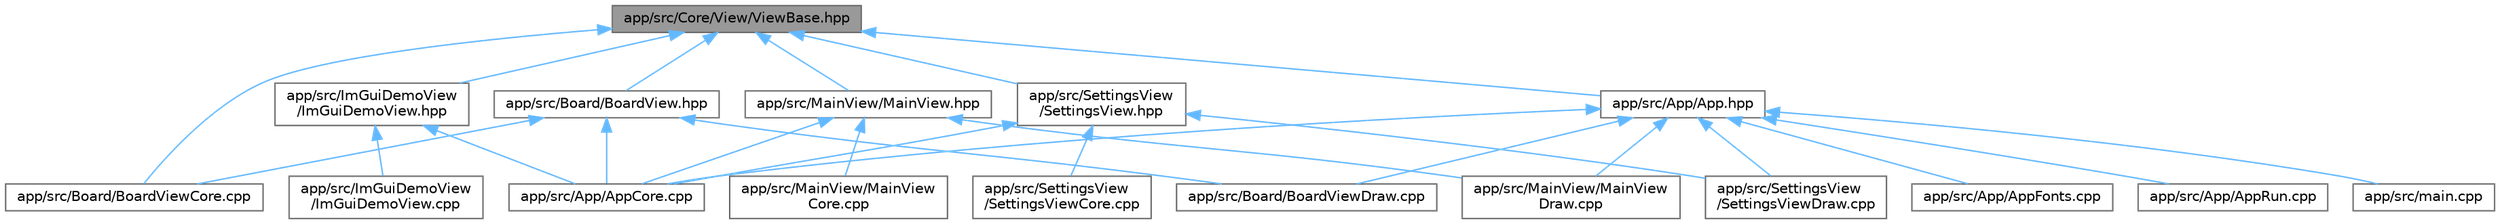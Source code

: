 digraph "app/src/Core/View/ViewBase.hpp"
{
 // LATEX_PDF_SIZE
  bgcolor="transparent";
  edge [fontname=Helvetica,fontsize=10,labelfontname=Helvetica,labelfontsize=10];
  node [fontname=Helvetica,fontsize=10,shape=box,height=0.2,width=0.4];
  Node1 [id="Node000001",label="app/src/Core/View/ViewBase.hpp",height=0.2,width=0.4,color="gray40", fillcolor="grey60", style="filled", fontcolor="black",tooltip=" "];
  Node1 -> Node2 [id="edge1_Node000001_Node000002",dir="back",color="steelblue1",style="solid",tooltip=" "];
  Node2 [id="Node000002",label="app/src/App/App.hpp",height=0.2,width=0.4,color="grey40", fillcolor="white", style="filled",URL="$App_8hpp.html",tooltip=" "];
  Node2 -> Node3 [id="edge2_Node000002_Node000003",dir="back",color="steelblue1",style="solid",tooltip=" "];
  Node3 [id="Node000003",label="app/src/App/AppCore.cpp",height=0.2,width=0.4,color="grey40", fillcolor="white", style="filled",URL="$AppCore_8cpp.html",tooltip=" "];
  Node2 -> Node4 [id="edge3_Node000002_Node000004",dir="back",color="steelblue1",style="solid",tooltip=" "];
  Node4 [id="Node000004",label="app/src/App/AppFonts.cpp",height=0.2,width=0.4,color="grey40", fillcolor="white", style="filled",URL="$AppFonts_8cpp.html",tooltip=" "];
  Node2 -> Node5 [id="edge4_Node000002_Node000005",dir="back",color="steelblue1",style="solid",tooltip=" "];
  Node5 [id="Node000005",label="app/src/App/AppRun.cpp",height=0.2,width=0.4,color="grey40", fillcolor="white", style="filled",URL="$AppRun_8cpp.html",tooltip=" "];
  Node2 -> Node6 [id="edge5_Node000002_Node000006",dir="back",color="steelblue1",style="solid",tooltip=" "];
  Node6 [id="Node000006",label="app/src/Board/BoardViewDraw.cpp",height=0.2,width=0.4,color="grey40", fillcolor="white", style="filled",URL="$BoardViewDraw_8cpp.html",tooltip=" "];
  Node2 -> Node7 [id="edge6_Node000002_Node000007",dir="back",color="steelblue1",style="solid",tooltip=" "];
  Node7 [id="Node000007",label="app/src/MainView/MainView\lDraw.cpp",height=0.2,width=0.4,color="grey40", fillcolor="white", style="filled",URL="$MainViewDraw_8cpp.html",tooltip=" "];
  Node2 -> Node8 [id="edge7_Node000002_Node000008",dir="back",color="steelblue1",style="solid",tooltip=" "];
  Node8 [id="Node000008",label="app/src/SettingsView\l/SettingsViewDraw.cpp",height=0.2,width=0.4,color="grey40", fillcolor="white", style="filled",URL="$SettingsViewDraw_8cpp.html",tooltip=" "];
  Node2 -> Node9 [id="edge8_Node000002_Node000009",dir="back",color="steelblue1",style="solid",tooltip=" "];
  Node9 [id="Node000009",label="app/src/main.cpp",height=0.2,width=0.4,color="grey40", fillcolor="white", style="filled",URL="$main_8cpp.html",tooltip=" "];
  Node1 -> Node10 [id="edge9_Node000001_Node000010",dir="back",color="steelblue1",style="solid",tooltip=" "];
  Node10 [id="Node000010",label="app/src/Board/BoardView.hpp",height=0.2,width=0.4,color="grey40", fillcolor="white", style="filled",URL="$BoardView_8hpp.html",tooltip=" "];
  Node10 -> Node3 [id="edge10_Node000010_Node000003",dir="back",color="steelblue1",style="solid",tooltip=" "];
  Node10 -> Node11 [id="edge11_Node000010_Node000011",dir="back",color="steelblue1",style="solid",tooltip=" "];
  Node11 [id="Node000011",label="app/src/Board/BoardViewCore.cpp",height=0.2,width=0.4,color="grey40", fillcolor="white", style="filled",URL="$BoardViewCore_8cpp.html",tooltip=" "];
  Node10 -> Node6 [id="edge12_Node000010_Node000006",dir="back",color="steelblue1",style="solid",tooltip=" "];
  Node1 -> Node11 [id="edge13_Node000001_Node000011",dir="back",color="steelblue1",style="solid",tooltip=" "];
  Node1 -> Node12 [id="edge14_Node000001_Node000012",dir="back",color="steelblue1",style="solid",tooltip=" "];
  Node12 [id="Node000012",label="app/src/ImGuiDemoView\l/ImGuiDemoView.hpp",height=0.2,width=0.4,color="grey40", fillcolor="white", style="filled",URL="$ImGuiDemoView_8hpp.html",tooltip=" "];
  Node12 -> Node3 [id="edge15_Node000012_Node000003",dir="back",color="steelblue1",style="solid",tooltip=" "];
  Node12 -> Node13 [id="edge16_Node000012_Node000013",dir="back",color="steelblue1",style="solid",tooltip=" "];
  Node13 [id="Node000013",label="app/src/ImGuiDemoView\l/ImGuiDemoView.cpp",height=0.2,width=0.4,color="grey40", fillcolor="white", style="filled",URL="$ImGuiDemoView_8cpp.html",tooltip=" "];
  Node1 -> Node14 [id="edge17_Node000001_Node000014",dir="back",color="steelblue1",style="solid",tooltip=" "];
  Node14 [id="Node000014",label="app/src/MainView/MainView.hpp",height=0.2,width=0.4,color="grey40", fillcolor="white", style="filled",URL="$MainView_8hpp.html",tooltip=" "];
  Node14 -> Node3 [id="edge18_Node000014_Node000003",dir="back",color="steelblue1",style="solid",tooltip=" "];
  Node14 -> Node15 [id="edge19_Node000014_Node000015",dir="back",color="steelblue1",style="solid",tooltip=" "];
  Node15 [id="Node000015",label="app/src/MainView/MainView\lCore.cpp",height=0.2,width=0.4,color="grey40", fillcolor="white", style="filled",URL="$MainViewCore_8cpp.html",tooltip=" "];
  Node14 -> Node7 [id="edge20_Node000014_Node000007",dir="back",color="steelblue1",style="solid",tooltip=" "];
  Node1 -> Node16 [id="edge21_Node000001_Node000016",dir="back",color="steelblue1",style="solid",tooltip=" "];
  Node16 [id="Node000016",label="app/src/SettingsView\l/SettingsView.hpp",height=0.2,width=0.4,color="grey40", fillcolor="white", style="filled",URL="$SettingsView_8hpp.html",tooltip=" "];
  Node16 -> Node3 [id="edge22_Node000016_Node000003",dir="back",color="steelblue1",style="solid",tooltip=" "];
  Node16 -> Node17 [id="edge23_Node000016_Node000017",dir="back",color="steelblue1",style="solid",tooltip=" "];
  Node17 [id="Node000017",label="app/src/SettingsView\l/SettingsViewCore.cpp",height=0.2,width=0.4,color="grey40", fillcolor="white", style="filled",URL="$SettingsViewCore_8cpp.html",tooltip=" "];
  Node16 -> Node8 [id="edge24_Node000016_Node000008",dir="back",color="steelblue1",style="solid",tooltip=" "];
}
